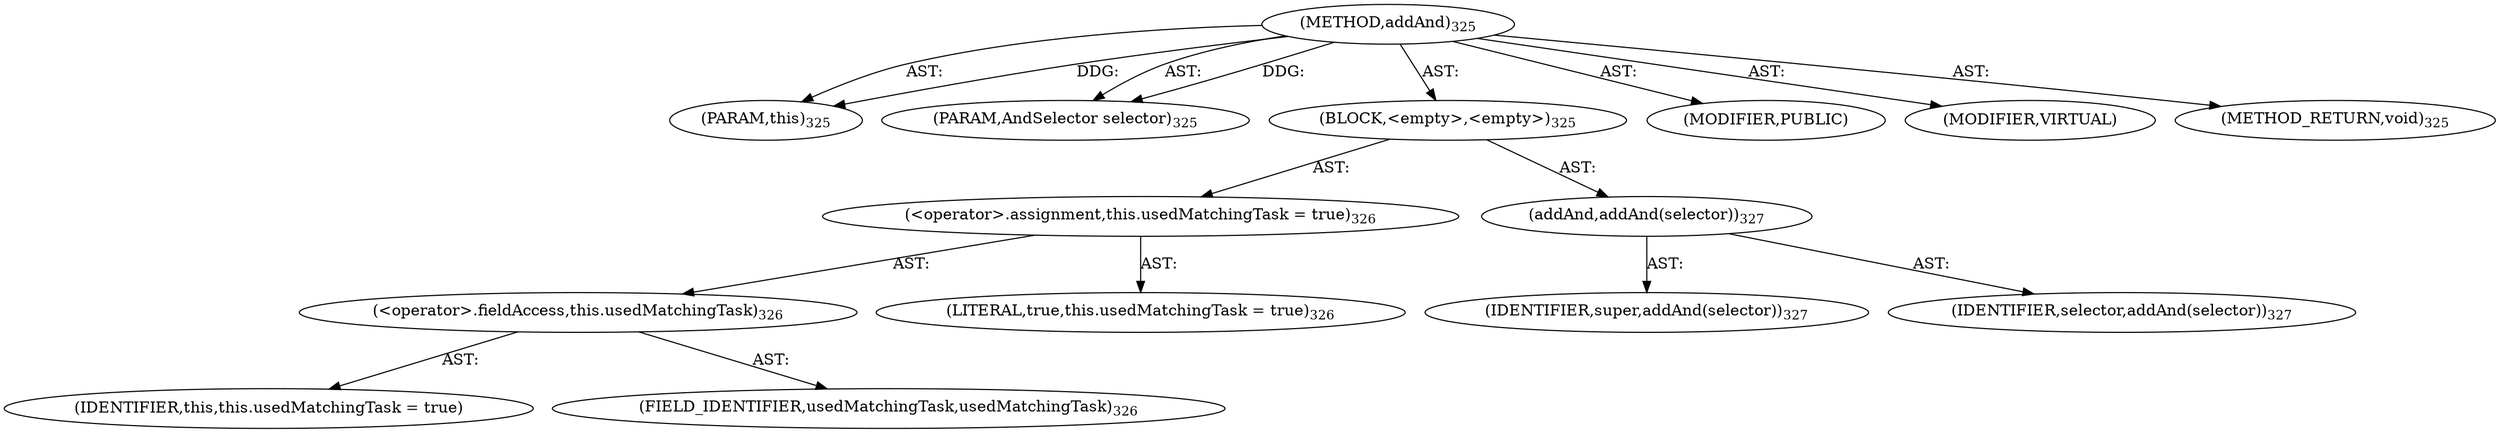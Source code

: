 digraph "addAnd" {  
"111669149716" [label = <(METHOD,addAnd)<SUB>325</SUB>> ]
"115964117030" [label = <(PARAM,this)<SUB>325</SUB>> ]
"115964117031" [label = <(PARAM,AndSelector selector)<SUB>325</SUB>> ]
"25769803799" [label = <(BLOCK,&lt;empty&gt;,&lt;empty&gt;)<SUB>325</SUB>> ]
"30064771131" [label = <(&lt;operator&gt;.assignment,this.usedMatchingTask = true)<SUB>326</SUB>> ]
"30064771132" [label = <(&lt;operator&gt;.fieldAccess,this.usedMatchingTask)<SUB>326</SUB>> ]
"68719476819" [label = <(IDENTIFIER,this,this.usedMatchingTask = true)> ]
"55834574872" [label = <(FIELD_IDENTIFIER,usedMatchingTask,usedMatchingTask)<SUB>326</SUB>> ]
"90194313230" [label = <(LITERAL,true,this.usedMatchingTask = true)<SUB>326</SUB>> ]
"30064771133" [label = <(addAnd,addAnd(selector))<SUB>327</SUB>> ]
"68719476820" [label = <(IDENTIFIER,super,addAnd(selector))<SUB>327</SUB>> ]
"68719476821" [label = <(IDENTIFIER,selector,addAnd(selector))<SUB>327</SUB>> ]
"133143986226" [label = <(MODIFIER,PUBLIC)> ]
"133143986227" [label = <(MODIFIER,VIRTUAL)> ]
"128849018900" [label = <(METHOD_RETURN,void)<SUB>325</SUB>> ]
  "111669149716" -> "115964117030"  [ label = "AST: "] 
  "111669149716" -> "115964117031"  [ label = "AST: "] 
  "111669149716" -> "25769803799"  [ label = "AST: "] 
  "111669149716" -> "133143986226"  [ label = "AST: "] 
  "111669149716" -> "133143986227"  [ label = "AST: "] 
  "111669149716" -> "128849018900"  [ label = "AST: "] 
  "25769803799" -> "30064771131"  [ label = "AST: "] 
  "25769803799" -> "30064771133"  [ label = "AST: "] 
  "30064771131" -> "30064771132"  [ label = "AST: "] 
  "30064771131" -> "90194313230"  [ label = "AST: "] 
  "30064771132" -> "68719476819"  [ label = "AST: "] 
  "30064771132" -> "55834574872"  [ label = "AST: "] 
  "30064771133" -> "68719476820"  [ label = "AST: "] 
  "30064771133" -> "68719476821"  [ label = "AST: "] 
  "111669149716" -> "115964117030"  [ label = "DDG: "] 
  "111669149716" -> "115964117031"  [ label = "DDG: "] 
}
